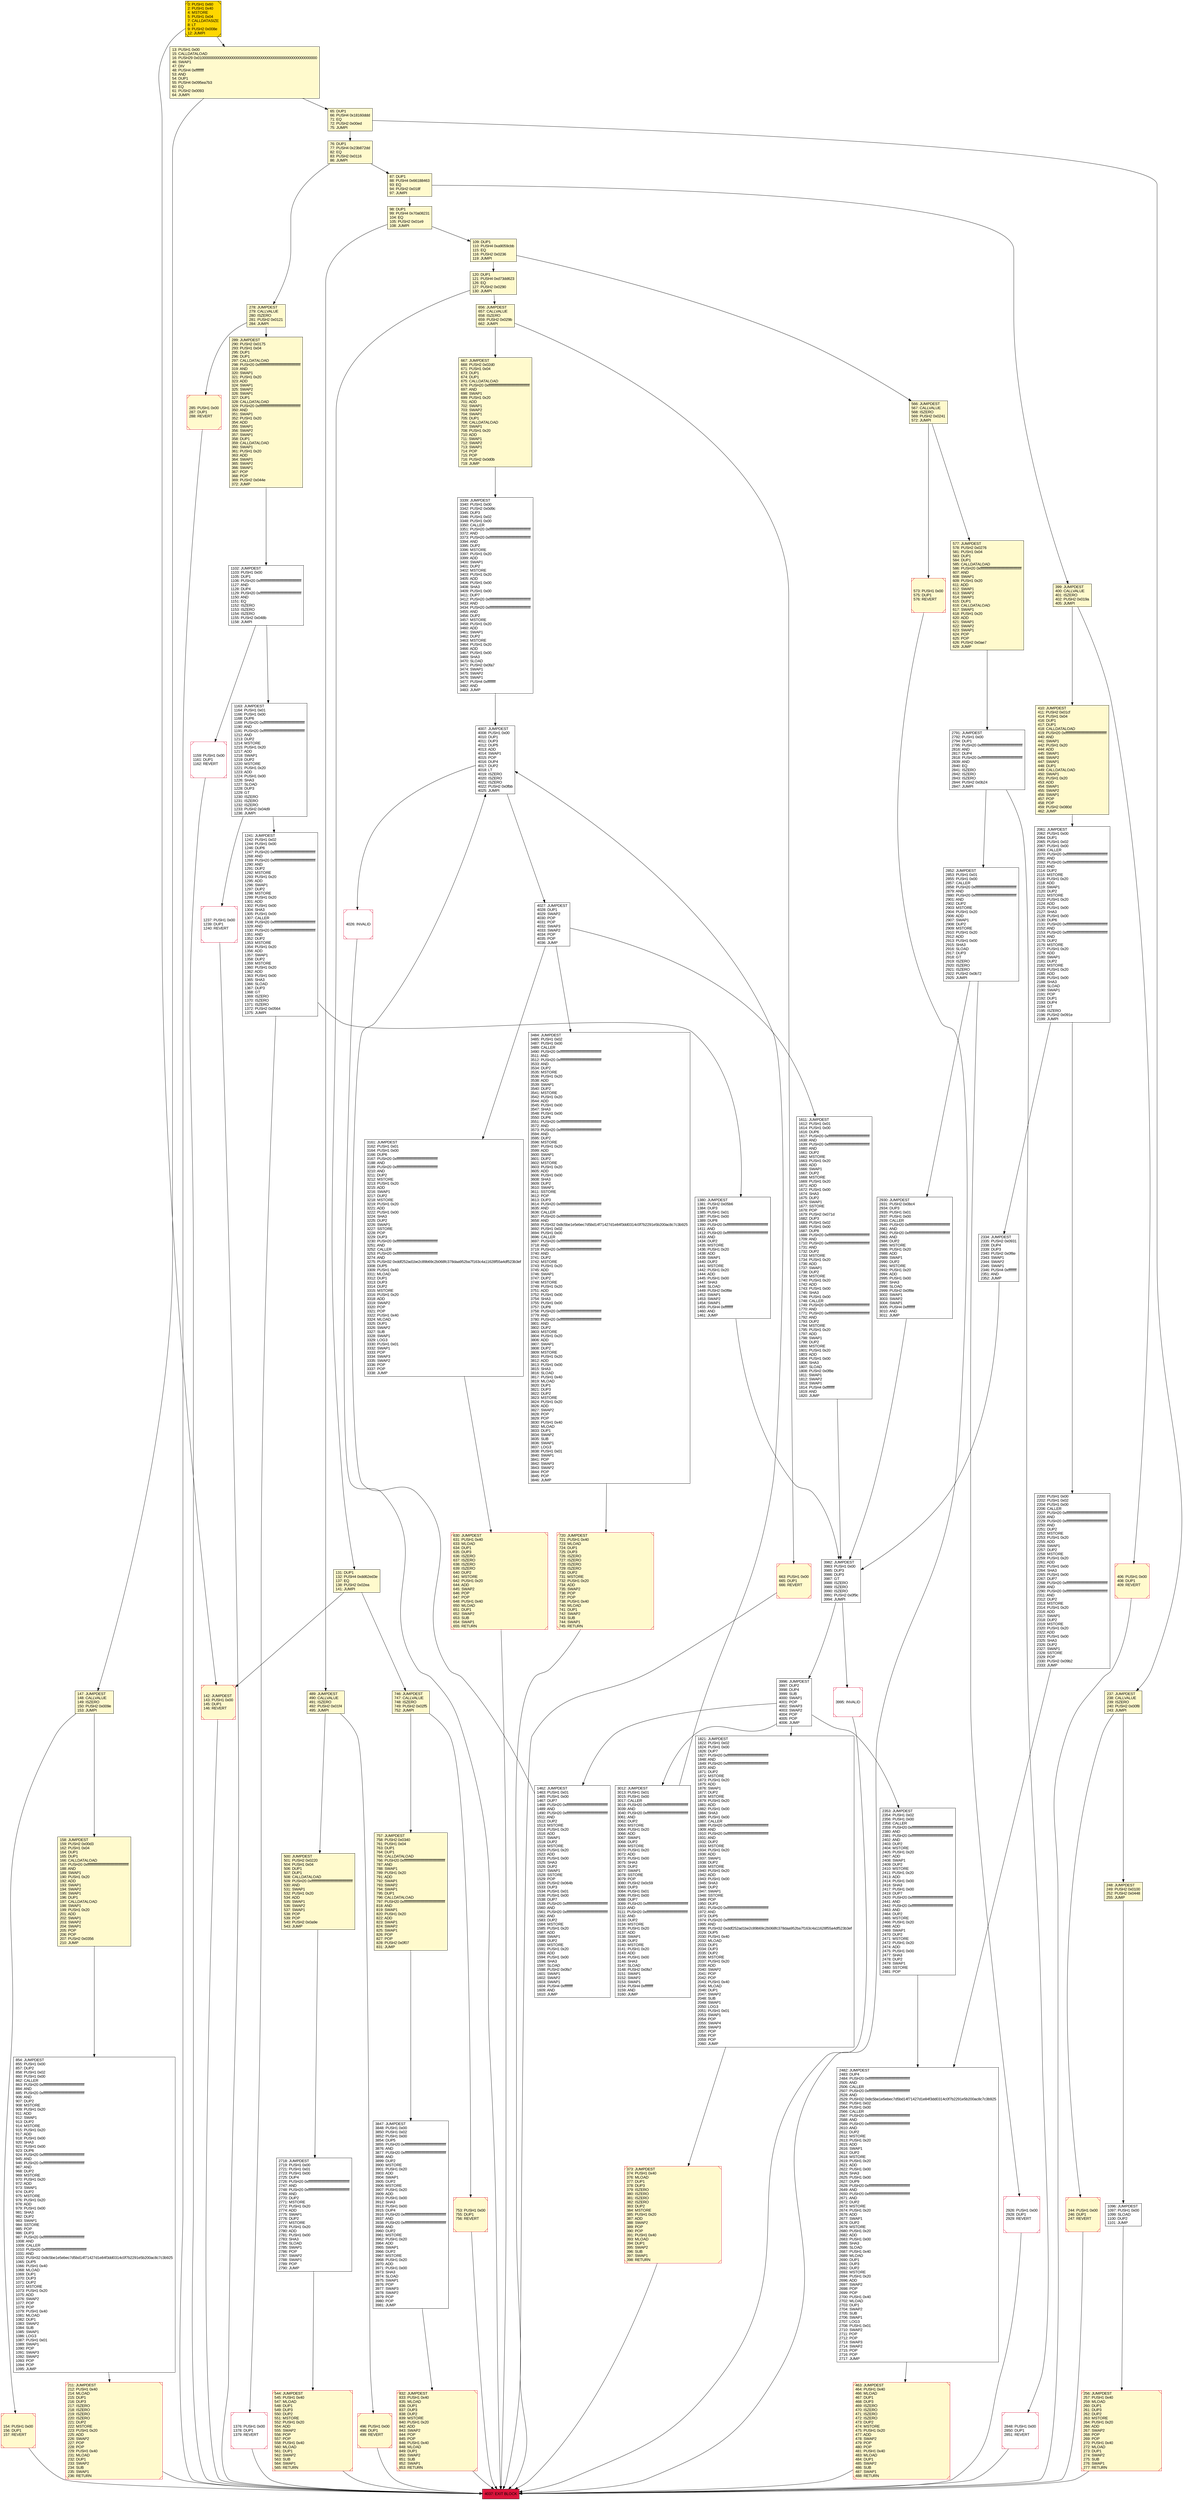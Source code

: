 digraph G {
bgcolor=transparent rankdir=UD;
node [shape=box style=filled color=black fillcolor=white fontname=arial fontcolor=black];
2848 [label="2848: PUSH1 0x00\l2850: DUP1\l2851: REVERT\l" shape=Msquare color=crimson ];
2852 [label="2852: JUMPDEST\l2853: PUSH1 0x01\l2855: PUSH1 0x00\l2857: CALLER\l2858: PUSH20 0xffffffffffffffffffffffffffffffffffffffff\l2879: AND\l2880: PUSH20 0xffffffffffffffffffffffffffffffffffffffff\l2901: AND\l2902: DUP2\l2903: MSTORE\l2904: PUSH1 0x20\l2906: ADD\l2907: SWAP1\l2908: DUP2\l2909: MSTORE\l2910: PUSH1 0x20\l2912: ADD\l2913: PUSH1 0x00\l2915: SHA3\l2916: SLOAD\l2917: DUP3\l2918: GT\l2919: ISZERO\l2920: ISZERO\l2921: ISZERO\l2922: PUSH2 0x0b72\l2925: JUMPI\l" ];
4026 [label="4026: INVALID\l" shape=Msquare color=crimson ];
109 [label="109: DUP1\l110: PUSH4 0xa9059cbb\l115: EQ\l116: PUSH2 0x0236\l119: JUMPI\l" fillcolor=lemonchiffon ];
142 [label="142: JUMPDEST\l143: PUSH1 0x00\l145: DUP1\l146: REVERT\l" fillcolor=lemonchiffon shape=Msquare color=crimson ];
1462 [label="1462: JUMPDEST\l1463: PUSH1 0x01\l1465: PUSH1 0x00\l1467: DUP7\l1468: PUSH20 0xffffffffffffffffffffffffffffffffffffffff\l1489: AND\l1490: PUSH20 0xffffffffffffffffffffffffffffffffffffffff\l1511: AND\l1512: DUP2\l1513: MSTORE\l1514: PUSH1 0x20\l1516: ADD\l1517: SWAP1\l1518: DUP2\l1519: MSTORE\l1520: PUSH1 0x20\l1522: ADD\l1523: PUSH1 0x00\l1525: SHA3\l1526: DUP2\l1527: SWAP1\l1528: SSTORE\l1529: POP\l1530: PUSH2 0x064b\l1533: DUP3\l1534: PUSH1 0x01\l1536: PUSH1 0x00\l1538: DUP7\l1539: PUSH20 0xffffffffffffffffffffffffffffffffffffffff\l1560: AND\l1561: PUSH20 0xffffffffffffffffffffffffffffffffffffffff\l1582: AND\l1583: DUP2\l1584: MSTORE\l1585: PUSH1 0x20\l1587: ADD\l1588: SWAP1\l1589: DUP2\l1590: MSTORE\l1591: PUSH1 0x20\l1593: ADD\l1594: PUSH1 0x00\l1596: SHA3\l1597: SLOAD\l1598: PUSH2 0x0fa7\l1601: SWAP1\l1602: SWAP2\l1603: SWAP1\l1604: PUSH4 0xffffffff\l1609: AND\l1610: JUMP\l" ];
500 [label="500: JUMPDEST\l501: PUSH2 0x0220\l504: PUSH1 0x04\l506: DUP1\l507: DUP1\l508: CALLDATALOAD\l509: PUSH20 0xffffffffffffffffffffffffffffffffffffffff\l530: AND\l531: SWAP1\l532: PUSH1 0x20\l534: ADD\l535: SWAP1\l536: SWAP2\l537: SWAP1\l538: POP\l539: POP\l540: PUSH2 0x0a9e\l543: JUMP\l" fillcolor=lemonchiffon ];
544 [label="544: JUMPDEST\l545: PUSH1 0x40\l547: MLOAD\l548: DUP1\l549: DUP3\l550: DUP2\l551: MSTORE\l552: PUSH1 0x20\l554: ADD\l555: SWAP2\l556: POP\l557: POP\l558: PUSH1 0x40\l560: MLOAD\l561: DUP1\l562: SWAP2\l563: SUB\l564: SWAP1\l565: RETURN\l" fillcolor=lemonchiffon shape=Msquare color=crimson ];
854 [label="854: JUMPDEST\l855: PUSH1 0x00\l857: DUP2\l858: PUSH1 0x02\l860: PUSH1 0x00\l862: CALLER\l863: PUSH20 0xffffffffffffffffffffffffffffffffffffffff\l884: AND\l885: PUSH20 0xffffffffffffffffffffffffffffffffffffffff\l906: AND\l907: DUP2\l908: MSTORE\l909: PUSH1 0x20\l911: ADD\l912: SWAP1\l913: DUP2\l914: MSTORE\l915: PUSH1 0x20\l917: ADD\l918: PUSH1 0x00\l920: SHA3\l921: PUSH1 0x00\l923: DUP6\l924: PUSH20 0xffffffffffffffffffffffffffffffffffffffff\l945: AND\l946: PUSH20 0xffffffffffffffffffffffffffffffffffffffff\l967: AND\l968: DUP2\l969: MSTORE\l970: PUSH1 0x20\l972: ADD\l973: SWAP1\l974: DUP2\l975: MSTORE\l976: PUSH1 0x20\l978: ADD\l979: PUSH1 0x00\l981: SHA3\l982: DUP2\l983: SWAP1\l984: SSTORE\l985: POP\l986: DUP3\l987: PUSH20 0xffffffffffffffffffffffffffffffffffffffff\l1008: AND\l1009: CALLER\l1010: PUSH20 0xffffffffffffffffffffffffffffffffffffffff\l1031: AND\l1032: PUSH32 0x8c5be1e5ebec7d5bd14f71427d1e84f3dd0314c0f7b2291e5b200ac8c7c3b925\l1065: DUP5\l1066: PUSH1 0x40\l1068: MLOAD\l1069: DUP1\l1070: DUP3\l1071: DUP2\l1072: MSTORE\l1073: PUSH1 0x20\l1075: ADD\l1076: SWAP2\l1077: POP\l1078: POP\l1079: PUSH1 0x40\l1081: MLOAD\l1082: DUP1\l1083: SWAP2\l1084: SUB\l1085: SWAP1\l1086: LOG3\l1087: PUSH1 0x01\l1089: SWAP1\l1090: POP\l1091: SWAP3\l1092: SWAP2\l1093: POP\l1094: POP\l1095: JUMP\l" ];
65 [label="65: DUP1\l66: PUSH4 0x18160ddd\l71: EQ\l72: PUSH2 0x00ed\l75: JUMPI\l" fillcolor=lemonchiffon ];
3012 [label="3012: JUMPDEST\l3013: PUSH1 0x01\l3015: PUSH1 0x00\l3017: CALLER\l3018: PUSH20 0xffffffffffffffffffffffffffffffffffffffff\l3039: AND\l3040: PUSH20 0xffffffffffffffffffffffffffffffffffffffff\l3061: AND\l3062: DUP2\l3063: MSTORE\l3064: PUSH1 0x20\l3066: ADD\l3067: SWAP1\l3068: DUP2\l3069: MSTORE\l3070: PUSH1 0x20\l3072: ADD\l3073: PUSH1 0x00\l3075: SHA3\l3076: DUP2\l3077: SWAP1\l3078: SSTORE\l3079: POP\l3080: PUSH2 0x0c59\l3083: DUP3\l3084: PUSH1 0x01\l3086: PUSH1 0x00\l3088: DUP7\l3089: PUSH20 0xffffffffffffffffffffffffffffffffffffffff\l3110: AND\l3111: PUSH20 0xffffffffffffffffffffffffffffffffffffffff\l3132: AND\l3133: DUP2\l3134: MSTORE\l3135: PUSH1 0x20\l3137: ADD\l3138: SWAP1\l3139: DUP2\l3140: MSTORE\l3141: PUSH1 0x20\l3143: ADD\l3144: PUSH1 0x00\l3146: SHA3\l3147: SLOAD\l3148: PUSH2 0x0fa7\l3151: SWAP1\l3152: SWAP2\l3153: SWAP1\l3154: PUSH4 0xffffffff\l3159: AND\l3160: JUMP\l" ];
13 [label="13: PUSH1 0x00\l15: CALLDATALOAD\l16: PUSH29 0x0100000000000000000000000000000000000000000000000000000000\l46: SWAP1\l47: DIV\l48: PUSH4 0xffffffff\l53: AND\l54: DUP1\l55: PUSH4 0x095ea7b3\l60: EQ\l61: PUSH2 0x0093\l64: JUMPI\l" fillcolor=lemonchiffon ];
399 [label="399: JUMPDEST\l400: CALLVALUE\l401: ISZERO\l402: PUSH2 0x019a\l405: JUMPI\l" fillcolor=lemonchiffon ];
573 [label="573: PUSH1 0x00\l575: DUP1\l576: REVERT\l" fillcolor=lemonchiffon shape=Msquare color=crimson ];
3847 [label="3847: JUMPDEST\l3848: PUSH1 0x00\l3850: PUSH1 0x02\l3852: PUSH1 0x00\l3854: DUP5\l3855: PUSH20 0xffffffffffffffffffffffffffffffffffffffff\l3876: AND\l3877: PUSH20 0xffffffffffffffffffffffffffffffffffffffff\l3898: AND\l3899: DUP2\l3900: MSTORE\l3901: PUSH1 0x20\l3903: ADD\l3904: SWAP1\l3905: DUP2\l3906: MSTORE\l3907: PUSH1 0x20\l3909: ADD\l3910: PUSH1 0x00\l3912: SHA3\l3913: PUSH1 0x00\l3915: DUP4\l3916: PUSH20 0xffffffffffffffffffffffffffffffffffffffff\l3937: AND\l3938: PUSH20 0xffffffffffffffffffffffffffffffffffffffff\l3959: AND\l3960: DUP2\l3961: MSTORE\l3962: PUSH1 0x20\l3964: ADD\l3965: SWAP1\l3966: DUP2\l3967: MSTORE\l3968: PUSH1 0x20\l3970: ADD\l3971: PUSH1 0x00\l3973: SHA3\l3974: SLOAD\l3975: SWAP1\l3976: POP\l3977: SWAP3\l3978: SWAP2\l3979: POP\l3980: POP\l3981: JUMP\l" ];
4007 [label="4007: JUMPDEST\l4008: PUSH1 0x00\l4010: DUP1\l4011: DUP3\l4012: DUP5\l4013: ADD\l4014: SWAP1\l4015: POP\l4016: DUP4\l4017: DUP2\l4018: LT\l4019: ISZERO\l4020: ISZERO\l4021: ISZERO\l4022: PUSH2 0x0fbb\l4025: JUMPI\l" ];
2334 [label="2334: JUMPDEST\l2335: PUSH2 0x0931\l2338: DUP4\l2339: DUP3\l2340: PUSH2 0x0f8e\l2343: SWAP1\l2344: SWAP2\l2345: SWAP1\l2346: PUSH4 0xffffffff\l2351: AND\l2352: JUMP\l" ];
3995 [label="3995: INVALID\l" shape=Msquare color=crimson ];
3996 [label="3996: JUMPDEST\l3997: DUP2\l3998: DUP4\l3999: SUB\l4000: SWAP1\l4001: POP\l4002: SWAP3\l4003: SWAP2\l4004: POP\l4005: POP\l4006: JUMP\l" ];
0 [label="0: PUSH1 0x60\l2: PUSH1 0x40\l4: MSTORE\l5: PUSH1 0x04\l7: CALLDATASIZE\l8: LT\l9: PUSH2 0x008e\l12: JUMPI\l" fillcolor=lemonchiffon shape=Msquare fillcolor=gold ];
1159 [label="1159: PUSH1 0x00\l1161: DUP1\l1162: REVERT\l" shape=Msquare color=crimson ];
2791 [label="2791: JUMPDEST\l2792: PUSH1 0x00\l2794: DUP1\l2795: PUSH20 0xffffffffffffffffffffffffffffffffffffffff\l2816: AND\l2817: DUP4\l2818: PUSH20 0xffffffffffffffffffffffffffffffffffffffff\l2839: AND\l2840: EQ\l2841: ISZERO\l2842: ISZERO\l2843: ISZERO\l2844: PUSH2 0x0b24\l2847: JUMPI\l" ];
577 [label="577: JUMPDEST\l578: PUSH2 0x0276\l581: PUSH1 0x04\l583: DUP1\l584: DUP1\l585: CALLDATALOAD\l586: PUSH20 0xffffffffffffffffffffffffffffffffffffffff\l607: AND\l608: SWAP1\l609: PUSH1 0x20\l611: ADD\l612: SWAP1\l613: SWAP2\l614: SWAP1\l615: DUP1\l616: CALLDATALOAD\l617: SWAP1\l618: PUSH1 0x20\l620: ADD\l621: SWAP1\l622: SWAP2\l623: SWAP1\l624: POP\l625: POP\l626: PUSH2 0x0ae7\l629: JUMP\l" fillcolor=lemonchiffon ];
566 [label="566: JUMPDEST\l567: CALLVALUE\l568: ISZERO\l569: PUSH2 0x0241\l572: JUMPI\l" fillcolor=lemonchiffon ];
256 [label="256: JUMPDEST\l257: PUSH1 0x40\l259: MLOAD\l260: DUP1\l261: DUP3\l262: DUP2\l263: MSTORE\l264: PUSH1 0x20\l266: ADD\l267: SWAP2\l268: POP\l269: POP\l270: PUSH1 0x40\l272: MLOAD\l273: DUP1\l274: SWAP2\l275: SUB\l276: SWAP1\l277: RETURN\l" fillcolor=lemonchiffon shape=Msquare color=crimson ];
147 [label="147: JUMPDEST\l148: CALLVALUE\l149: ISZERO\l150: PUSH2 0x009e\l153: JUMPI\l" fillcolor=lemonchiffon ];
663 [label="663: PUSH1 0x00\l665: DUP1\l666: REVERT\l" fillcolor=lemonchiffon shape=Msquare color=crimson ];
406 [label="406: PUSH1 0x00\l408: DUP1\l409: REVERT\l" fillcolor=lemonchiffon shape=Msquare color=crimson ];
1611 [label="1611: JUMPDEST\l1612: PUSH1 0x01\l1614: PUSH1 0x00\l1616: DUP6\l1617: PUSH20 0xffffffffffffffffffffffffffffffffffffffff\l1638: AND\l1639: PUSH20 0xffffffffffffffffffffffffffffffffffffffff\l1660: AND\l1661: DUP2\l1662: MSTORE\l1663: PUSH1 0x20\l1665: ADD\l1666: SWAP1\l1667: DUP2\l1668: MSTORE\l1669: PUSH1 0x20\l1671: ADD\l1672: PUSH1 0x00\l1674: SHA3\l1675: DUP2\l1676: SWAP1\l1677: SSTORE\l1678: POP\l1679: PUSH2 0x071d\l1682: DUP3\l1683: PUSH1 0x02\l1685: PUSH1 0x00\l1687: DUP8\l1688: PUSH20 0xffffffffffffffffffffffffffffffffffffffff\l1709: AND\l1710: PUSH20 0xffffffffffffffffffffffffffffffffffffffff\l1731: AND\l1732: DUP2\l1733: MSTORE\l1734: PUSH1 0x20\l1736: ADD\l1737: SWAP1\l1738: DUP2\l1739: MSTORE\l1740: PUSH1 0x20\l1742: ADD\l1743: PUSH1 0x00\l1745: SHA3\l1746: PUSH1 0x00\l1748: CALLER\l1749: PUSH20 0xffffffffffffffffffffffffffffffffffffffff\l1770: AND\l1771: PUSH20 0xffffffffffffffffffffffffffffffffffffffff\l1792: AND\l1793: DUP2\l1794: MSTORE\l1795: PUSH1 0x20\l1797: ADD\l1798: SWAP1\l1799: DUP2\l1800: MSTORE\l1801: PUSH1 0x20\l1803: ADD\l1804: PUSH1 0x00\l1806: SHA3\l1807: SLOAD\l1808: PUSH2 0x0f8e\l1811: SWAP1\l1812: SWAP2\l1813: SWAP1\l1814: PUSH4 0xffffffff\l1819: AND\l1820: JUMP\l" ];
154 [label="154: PUSH1 0x00\l156: DUP1\l157: REVERT\l" fillcolor=lemonchiffon shape=Msquare color=crimson ];
3339 [label="3339: JUMPDEST\l3340: PUSH1 0x00\l3342: PUSH2 0x0d9c\l3345: DUP3\l3346: PUSH1 0x02\l3348: PUSH1 0x00\l3350: CALLER\l3351: PUSH20 0xffffffffffffffffffffffffffffffffffffffff\l3372: AND\l3373: PUSH20 0xffffffffffffffffffffffffffffffffffffffff\l3394: AND\l3395: DUP2\l3396: MSTORE\l3397: PUSH1 0x20\l3399: ADD\l3400: SWAP1\l3401: DUP2\l3402: MSTORE\l3403: PUSH1 0x20\l3405: ADD\l3406: PUSH1 0x00\l3408: SHA3\l3409: PUSH1 0x00\l3411: DUP7\l3412: PUSH20 0xffffffffffffffffffffffffffffffffffffffff\l3433: AND\l3434: PUSH20 0xffffffffffffffffffffffffffffffffffffffff\l3455: AND\l3456: DUP2\l3457: MSTORE\l3458: PUSH1 0x20\l3460: ADD\l3461: SWAP1\l3462: DUP2\l3463: MSTORE\l3464: PUSH1 0x20\l3466: ADD\l3467: PUSH1 0x00\l3469: SHA3\l3470: SLOAD\l3471: PUSH2 0x0fa7\l3474: SWAP1\l3475: SWAP2\l3476: SWAP1\l3477: PUSH4 0xffffffff\l3482: AND\l3483: JUMP\l" ];
285 [label="285: PUSH1 0x00\l287: DUP1\l288: REVERT\l" fillcolor=lemonchiffon shape=Msquare color=crimson ];
87 [label="87: DUP1\l88: PUSH4 0x66188463\l93: EQ\l94: PUSH2 0x018f\l97: JUMPI\l" fillcolor=lemonchiffon ];
1376 [label="1376: PUSH1 0x00\l1378: DUP1\l1379: REVERT\l" shape=Msquare color=crimson ];
4037 [label="4037: EXIT BLOCK\l" fillcolor=crimson ];
757 [label="757: JUMPDEST\l758: PUSH2 0x0340\l761: PUSH1 0x04\l763: DUP1\l764: DUP1\l765: CALLDATALOAD\l766: PUSH20 0xffffffffffffffffffffffffffffffffffffffff\l787: AND\l788: SWAP1\l789: PUSH1 0x20\l791: ADD\l792: SWAP1\l793: SWAP2\l794: SWAP1\l795: DUP1\l796: CALLDATALOAD\l797: PUSH20 0xffffffffffffffffffffffffffffffffffffffff\l818: AND\l819: SWAP1\l820: PUSH1 0x20\l822: ADD\l823: SWAP1\l824: SWAP2\l825: SWAP1\l826: POP\l827: POP\l828: PUSH2 0x0f07\l831: JUMP\l" fillcolor=lemonchiffon ];
373 [label="373: JUMPDEST\l374: PUSH1 0x40\l376: MLOAD\l377: DUP1\l378: DUP3\l379: ISZERO\l380: ISZERO\l381: ISZERO\l382: ISZERO\l383: DUP2\l384: MSTORE\l385: PUSH1 0x20\l387: ADD\l388: SWAP2\l389: POP\l390: POP\l391: PUSH1 0x40\l393: MLOAD\l394: DUP1\l395: SWAP2\l396: SUB\l397: SWAP1\l398: RETURN\l" fillcolor=lemonchiffon shape=Msquare color=crimson ];
630 [label="630: JUMPDEST\l631: PUSH1 0x40\l633: MLOAD\l634: DUP1\l635: DUP3\l636: ISZERO\l637: ISZERO\l638: ISZERO\l639: ISZERO\l640: DUP2\l641: MSTORE\l642: PUSH1 0x20\l644: ADD\l645: SWAP2\l646: POP\l647: POP\l648: PUSH1 0x40\l650: MLOAD\l651: DUP1\l652: SWAP2\l653: SUB\l654: SWAP1\l655: RETURN\l" fillcolor=lemonchiffon shape=Msquare color=crimson ];
3982 [label="3982: JUMPDEST\l3983: PUSH1 0x00\l3985: DUP3\l3986: DUP3\l3987: GT\l3988: ISZERO\l3989: ISZERO\l3990: ISZERO\l3991: PUSH2 0x0f9c\l3994: JUMPI\l" ];
2930 [label="2930: JUMPDEST\l2931: PUSH2 0x0bc4\l2934: DUP3\l2935: PUSH1 0x01\l2937: PUSH1 0x00\l2939: CALLER\l2940: PUSH20 0xffffffffffffffffffffffffffffffffffffffff\l2961: AND\l2962: PUSH20 0xffffffffffffffffffffffffffffffffffffffff\l2983: AND\l2984: DUP2\l2985: MSTORE\l2986: PUSH1 0x20\l2988: ADD\l2989: SWAP1\l2990: DUP2\l2991: MSTORE\l2992: PUSH1 0x20\l2994: ADD\l2995: PUSH1 0x00\l2997: SHA3\l2998: SLOAD\l2999: PUSH2 0x0f8e\l3002: SWAP1\l3003: SWAP2\l3004: SWAP1\l3005: PUSH4 0xffffffff\l3010: AND\l3011: JUMP\l" ];
158 [label="158: JUMPDEST\l159: PUSH2 0x00d3\l162: PUSH1 0x04\l164: DUP1\l165: DUP1\l166: CALLDATALOAD\l167: PUSH20 0xffffffffffffffffffffffffffffffffffffffff\l188: AND\l189: SWAP1\l190: PUSH1 0x20\l192: ADD\l193: SWAP1\l194: SWAP2\l195: SWAP1\l196: DUP1\l197: CALLDATALOAD\l198: SWAP1\l199: PUSH1 0x20\l201: ADD\l202: SWAP1\l203: SWAP2\l204: SWAP1\l205: POP\l206: POP\l207: PUSH2 0x0356\l210: JUMP\l" fillcolor=lemonchiffon ];
2926 [label="2926: PUSH1 0x00\l2928: DUP1\l2929: REVERT\l" shape=Msquare color=crimson ];
656 [label="656: JUMPDEST\l657: CALLVALUE\l658: ISZERO\l659: PUSH2 0x029b\l662: JUMPI\l" fillcolor=lemonchiffon ];
753 [label="753: PUSH1 0x00\l755: DUP1\l756: REVERT\l" fillcolor=lemonchiffon shape=Msquare color=crimson ];
2200 [label="2200: PUSH1 0x00\l2202: PUSH1 0x02\l2204: PUSH1 0x00\l2206: CALLER\l2207: PUSH20 0xffffffffffffffffffffffffffffffffffffffff\l2228: AND\l2229: PUSH20 0xffffffffffffffffffffffffffffffffffffffff\l2250: AND\l2251: DUP2\l2252: MSTORE\l2253: PUSH1 0x20\l2255: ADD\l2256: SWAP1\l2257: DUP2\l2258: MSTORE\l2259: PUSH1 0x20\l2261: ADD\l2262: PUSH1 0x00\l2264: SHA3\l2265: PUSH1 0x00\l2267: DUP7\l2268: PUSH20 0xffffffffffffffffffffffffffffffffffffffff\l2289: AND\l2290: PUSH20 0xffffffffffffffffffffffffffffffffffffffff\l2311: AND\l2312: DUP2\l2313: MSTORE\l2314: PUSH1 0x20\l2316: ADD\l2317: SWAP1\l2318: DUP2\l2319: MSTORE\l2320: PUSH1 0x20\l2322: ADD\l2323: PUSH1 0x00\l2325: SHA3\l2326: DUP2\l2327: SWAP1\l2328: SSTORE\l2329: POP\l2330: PUSH2 0x09b2\l2333: JUMP\l" ];
278 [label="278: JUMPDEST\l279: CALLVALUE\l280: ISZERO\l281: PUSH2 0x0121\l284: JUMPI\l" fillcolor=lemonchiffon ];
496 [label="496: PUSH1 0x00\l498: DUP1\l499: REVERT\l" fillcolor=lemonchiffon shape=Msquare color=crimson ];
244 [label="244: PUSH1 0x00\l246: DUP1\l247: REVERT\l" fillcolor=lemonchiffon shape=Msquare color=crimson ];
1102 [label="1102: JUMPDEST\l1103: PUSH1 0x00\l1105: DUP1\l1106: PUSH20 0xffffffffffffffffffffffffffffffffffffffff\l1127: AND\l1128: DUP4\l1129: PUSH20 0xffffffffffffffffffffffffffffffffffffffff\l1150: AND\l1151: EQ\l1152: ISZERO\l1153: ISZERO\l1154: ISZERO\l1155: PUSH2 0x048b\l1158: JUMPI\l" ];
4027 [label="4027: JUMPDEST\l4028: DUP1\l4029: SWAP2\l4030: POP\l4031: POP\l4032: SWAP3\l4033: SWAP2\l4034: POP\l4035: POP\l4036: JUMP\l" ];
489 [label="489: JUMPDEST\l490: CALLVALUE\l491: ISZERO\l492: PUSH2 0x01f4\l495: JUMPI\l" fillcolor=lemonchiffon ];
410 [label="410: JUMPDEST\l411: PUSH2 0x01cf\l414: PUSH1 0x04\l416: DUP1\l417: DUP1\l418: CALLDATALOAD\l419: PUSH20 0xffffffffffffffffffffffffffffffffffffffff\l440: AND\l441: SWAP1\l442: PUSH1 0x20\l444: ADD\l445: SWAP1\l446: SWAP2\l447: SWAP1\l448: DUP1\l449: CALLDATALOAD\l450: SWAP1\l451: PUSH1 0x20\l453: ADD\l454: SWAP1\l455: SWAP2\l456: SWAP1\l457: POP\l458: POP\l459: PUSH2 0x080d\l462: JUMP\l" fillcolor=lemonchiffon ];
98 [label="98: DUP1\l99: PUSH4 0x70a08231\l104: EQ\l105: PUSH2 0x01e9\l108: JUMPI\l" fillcolor=lemonchiffon ];
1380 [label="1380: JUMPDEST\l1381: PUSH2 0x05b6\l1384: DUP3\l1385: PUSH1 0x01\l1387: PUSH1 0x00\l1389: DUP8\l1390: PUSH20 0xffffffffffffffffffffffffffffffffffffffff\l1411: AND\l1412: PUSH20 0xffffffffffffffffffffffffffffffffffffffff\l1433: AND\l1434: DUP2\l1435: MSTORE\l1436: PUSH1 0x20\l1438: ADD\l1439: SWAP1\l1440: DUP2\l1441: MSTORE\l1442: PUSH1 0x20\l1444: ADD\l1445: PUSH1 0x00\l1447: SHA3\l1448: SLOAD\l1449: PUSH2 0x0f8e\l1452: SWAP1\l1453: SWAP2\l1454: SWAP1\l1455: PUSH4 0xffffffff\l1460: AND\l1461: JUMP\l" ];
2482 [label="2482: JUMPDEST\l2483: DUP4\l2484: PUSH20 0xffffffffffffffffffffffffffffffffffffffff\l2505: AND\l2506: CALLER\l2507: PUSH20 0xffffffffffffffffffffffffffffffffffffffff\l2528: AND\l2529: PUSH32 0x8c5be1e5ebec7d5bd14f71427d1e84f3dd0314c0f7b2291e5b200ac8c7c3b925\l2562: PUSH1 0x02\l2564: PUSH1 0x00\l2566: CALLER\l2567: PUSH20 0xffffffffffffffffffffffffffffffffffffffff\l2588: AND\l2589: PUSH20 0xffffffffffffffffffffffffffffffffffffffff\l2610: AND\l2611: DUP2\l2612: MSTORE\l2613: PUSH1 0x20\l2615: ADD\l2616: SWAP1\l2617: DUP2\l2618: MSTORE\l2619: PUSH1 0x20\l2621: ADD\l2622: PUSH1 0x00\l2624: SHA3\l2625: PUSH1 0x00\l2627: DUP9\l2628: PUSH20 0xffffffffffffffffffffffffffffffffffffffff\l2649: AND\l2650: PUSH20 0xffffffffffffffffffffffffffffffffffffffff\l2671: AND\l2672: DUP2\l2673: MSTORE\l2674: PUSH1 0x20\l2676: ADD\l2677: SWAP1\l2678: DUP2\l2679: MSTORE\l2680: PUSH1 0x20\l2682: ADD\l2683: PUSH1 0x00\l2685: SHA3\l2686: SLOAD\l2687: PUSH1 0x40\l2689: MLOAD\l2690: DUP1\l2691: DUP3\l2692: DUP2\l2693: MSTORE\l2694: PUSH1 0x20\l2696: ADD\l2697: SWAP2\l2698: POP\l2699: POP\l2700: PUSH1 0x40\l2702: MLOAD\l2703: DUP1\l2704: SWAP2\l2705: SUB\l2706: SWAP1\l2707: LOG3\l2708: PUSH1 0x01\l2710: SWAP2\l2711: POP\l2712: POP\l2713: SWAP3\l2714: SWAP2\l2715: POP\l2716: POP\l2717: JUMP\l" ];
76 [label="76: DUP1\l77: PUSH4 0x23b872dd\l82: EQ\l83: PUSH2 0x0116\l86: JUMPI\l" fillcolor=lemonchiffon ];
237 [label="237: JUMPDEST\l238: CALLVALUE\l239: ISZERO\l240: PUSH2 0x00f8\l243: JUMPI\l" fillcolor=lemonchiffon ];
289 [label="289: JUMPDEST\l290: PUSH2 0x0175\l293: PUSH1 0x04\l295: DUP1\l296: DUP1\l297: CALLDATALOAD\l298: PUSH20 0xffffffffffffffffffffffffffffffffffffffff\l319: AND\l320: SWAP1\l321: PUSH1 0x20\l323: ADD\l324: SWAP1\l325: SWAP2\l326: SWAP1\l327: DUP1\l328: CALLDATALOAD\l329: PUSH20 0xffffffffffffffffffffffffffffffffffffffff\l350: AND\l351: SWAP1\l352: PUSH1 0x20\l354: ADD\l355: SWAP1\l356: SWAP2\l357: SWAP1\l358: DUP1\l359: CALLDATALOAD\l360: SWAP1\l361: PUSH1 0x20\l363: ADD\l364: SWAP1\l365: SWAP2\l366: SWAP1\l367: POP\l368: POP\l369: PUSH2 0x044e\l372: JUMP\l" fillcolor=lemonchiffon ];
1241 [label="1241: JUMPDEST\l1242: PUSH1 0x02\l1244: PUSH1 0x00\l1246: DUP6\l1247: PUSH20 0xffffffffffffffffffffffffffffffffffffffff\l1268: AND\l1269: PUSH20 0xffffffffffffffffffffffffffffffffffffffff\l1290: AND\l1291: DUP2\l1292: MSTORE\l1293: PUSH1 0x20\l1295: ADD\l1296: SWAP1\l1297: DUP2\l1298: MSTORE\l1299: PUSH1 0x20\l1301: ADD\l1302: PUSH1 0x00\l1304: SHA3\l1305: PUSH1 0x00\l1307: CALLER\l1308: PUSH20 0xffffffffffffffffffffffffffffffffffffffff\l1329: AND\l1330: PUSH20 0xffffffffffffffffffffffffffffffffffffffff\l1351: AND\l1352: DUP2\l1353: MSTORE\l1354: PUSH1 0x20\l1356: ADD\l1357: SWAP1\l1358: DUP2\l1359: MSTORE\l1360: PUSH1 0x20\l1362: ADD\l1363: PUSH1 0x00\l1365: SHA3\l1366: SLOAD\l1367: DUP3\l1368: GT\l1369: ISZERO\l1370: ISZERO\l1371: ISZERO\l1372: PUSH2 0x0564\l1375: JUMPI\l" ];
746 [label="746: JUMPDEST\l747: CALLVALUE\l748: ISZERO\l749: PUSH2 0x02f5\l752: JUMPI\l" fillcolor=lemonchiffon ];
131 [label="131: DUP1\l132: PUSH4 0xdd62ed3e\l137: EQ\l138: PUSH2 0x02ea\l141: JUMPI\l" fillcolor=lemonchiffon ];
120 [label="120: DUP1\l121: PUSH4 0xd73dd623\l126: EQ\l127: PUSH2 0x0290\l130: JUMPI\l" fillcolor=lemonchiffon ];
720 [label="720: JUMPDEST\l721: PUSH1 0x40\l723: MLOAD\l724: DUP1\l725: DUP3\l726: ISZERO\l727: ISZERO\l728: ISZERO\l729: ISZERO\l730: DUP2\l731: MSTORE\l732: PUSH1 0x20\l734: ADD\l735: SWAP2\l736: POP\l737: POP\l738: PUSH1 0x40\l740: MLOAD\l741: DUP1\l742: SWAP2\l743: SUB\l744: SWAP1\l745: RETURN\l" fillcolor=lemonchiffon shape=Msquare color=crimson ];
1821 [label="1821: JUMPDEST\l1822: PUSH1 0x02\l1824: PUSH1 0x00\l1826: DUP7\l1827: PUSH20 0xffffffffffffffffffffffffffffffffffffffff\l1848: AND\l1849: PUSH20 0xffffffffffffffffffffffffffffffffffffffff\l1870: AND\l1871: DUP2\l1872: MSTORE\l1873: PUSH1 0x20\l1875: ADD\l1876: SWAP1\l1877: DUP2\l1878: MSTORE\l1879: PUSH1 0x20\l1881: ADD\l1882: PUSH1 0x00\l1884: SHA3\l1885: PUSH1 0x00\l1887: CALLER\l1888: PUSH20 0xffffffffffffffffffffffffffffffffffffffff\l1909: AND\l1910: PUSH20 0xffffffffffffffffffffffffffffffffffffffff\l1931: AND\l1932: DUP2\l1933: MSTORE\l1934: PUSH1 0x20\l1936: ADD\l1937: SWAP1\l1938: DUP2\l1939: MSTORE\l1940: PUSH1 0x20\l1942: ADD\l1943: PUSH1 0x00\l1945: SHA3\l1946: DUP2\l1947: SWAP1\l1948: SSTORE\l1949: POP\l1950: DUP3\l1951: PUSH20 0xffffffffffffffffffffffffffffffffffffffff\l1972: AND\l1973: DUP5\l1974: PUSH20 0xffffffffffffffffffffffffffffffffffffffff\l1995: AND\l1996: PUSH32 0xddf252ad1be2c89b69c2b068fc378daa952ba7f163c4a11628f55a4df523b3ef\l2029: DUP5\l2030: PUSH1 0x40\l2032: MLOAD\l2033: DUP1\l2034: DUP3\l2035: DUP2\l2036: MSTORE\l2037: PUSH1 0x20\l2039: ADD\l2040: SWAP2\l2041: POP\l2042: POP\l2043: PUSH1 0x40\l2045: MLOAD\l2046: DUP1\l2047: SWAP2\l2048: SUB\l2049: SWAP1\l2050: LOG3\l2051: PUSH1 0x01\l2053: SWAP1\l2054: POP\l2055: SWAP4\l2056: SWAP3\l2057: POP\l2058: POP\l2059: POP\l2060: JUMP\l" ];
211 [label="211: JUMPDEST\l212: PUSH1 0x40\l214: MLOAD\l215: DUP1\l216: DUP3\l217: ISZERO\l218: ISZERO\l219: ISZERO\l220: ISZERO\l221: DUP2\l222: MSTORE\l223: PUSH1 0x20\l225: ADD\l226: SWAP2\l227: POP\l228: POP\l229: PUSH1 0x40\l231: MLOAD\l232: DUP1\l233: SWAP2\l234: SUB\l235: SWAP1\l236: RETURN\l" fillcolor=lemonchiffon shape=Msquare color=crimson ];
2061 [label="2061: JUMPDEST\l2062: PUSH1 0x00\l2064: DUP1\l2065: PUSH1 0x02\l2067: PUSH1 0x00\l2069: CALLER\l2070: PUSH20 0xffffffffffffffffffffffffffffffffffffffff\l2091: AND\l2092: PUSH20 0xffffffffffffffffffffffffffffffffffffffff\l2113: AND\l2114: DUP2\l2115: MSTORE\l2116: PUSH1 0x20\l2118: ADD\l2119: SWAP1\l2120: DUP2\l2121: MSTORE\l2122: PUSH1 0x20\l2124: ADD\l2125: PUSH1 0x00\l2127: SHA3\l2128: PUSH1 0x00\l2130: DUP6\l2131: PUSH20 0xffffffffffffffffffffffffffffffffffffffff\l2152: AND\l2153: PUSH20 0xffffffffffffffffffffffffffffffffffffffff\l2174: AND\l2175: DUP2\l2176: MSTORE\l2177: PUSH1 0x20\l2179: ADD\l2180: SWAP1\l2181: DUP2\l2182: MSTORE\l2183: PUSH1 0x20\l2185: ADD\l2186: PUSH1 0x00\l2188: SHA3\l2189: SLOAD\l2190: SWAP1\l2191: POP\l2192: DUP1\l2193: DUP4\l2194: GT\l2195: ISZERO\l2196: PUSH2 0x091e\l2199: JUMPI\l" ];
3484 [label="3484: JUMPDEST\l3485: PUSH1 0x02\l3487: PUSH1 0x00\l3489: CALLER\l3490: PUSH20 0xffffffffffffffffffffffffffffffffffffffff\l3511: AND\l3512: PUSH20 0xffffffffffffffffffffffffffffffffffffffff\l3533: AND\l3534: DUP2\l3535: MSTORE\l3536: PUSH1 0x20\l3538: ADD\l3539: SWAP1\l3540: DUP2\l3541: MSTORE\l3542: PUSH1 0x20\l3544: ADD\l3545: PUSH1 0x00\l3547: SHA3\l3548: PUSH1 0x00\l3550: DUP6\l3551: PUSH20 0xffffffffffffffffffffffffffffffffffffffff\l3572: AND\l3573: PUSH20 0xffffffffffffffffffffffffffffffffffffffff\l3594: AND\l3595: DUP2\l3596: MSTORE\l3597: PUSH1 0x20\l3599: ADD\l3600: SWAP1\l3601: DUP2\l3602: MSTORE\l3603: PUSH1 0x20\l3605: ADD\l3606: PUSH1 0x00\l3608: SHA3\l3609: DUP2\l3610: SWAP1\l3611: SSTORE\l3612: POP\l3613: DUP3\l3614: PUSH20 0xffffffffffffffffffffffffffffffffffffffff\l3635: AND\l3636: CALLER\l3637: PUSH20 0xffffffffffffffffffffffffffffffffffffffff\l3658: AND\l3659: PUSH32 0x8c5be1e5ebec7d5bd14f71427d1e84f3dd0314c0f7b2291e5b200ac8c7c3b925\l3692: PUSH1 0x02\l3694: PUSH1 0x00\l3696: CALLER\l3697: PUSH20 0xffffffffffffffffffffffffffffffffffffffff\l3718: AND\l3719: PUSH20 0xffffffffffffffffffffffffffffffffffffffff\l3740: AND\l3741: DUP2\l3742: MSTORE\l3743: PUSH1 0x20\l3745: ADD\l3746: SWAP1\l3747: DUP2\l3748: MSTORE\l3749: PUSH1 0x20\l3751: ADD\l3752: PUSH1 0x00\l3754: SHA3\l3755: PUSH1 0x00\l3757: DUP8\l3758: PUSH20 0xffffffffffffffffffffffffffffffffffffffff\l3779: AND\l3780: PUSH20 0xffffffffffffffffffffffffffffffffffffffff\l3801: AND\l3802: DUP2\l3803: MSTORE\l3804: PUSH1 0x20\l3806: ADD\l3807: SWAP1\l3808: DUP2\l3809: MSTORE\l3810: PUSH1 0x20\l3812: ADD\l3813: PUSH1 0x00\l3815: SHA3\l3816: SLOAD\l3817: PUSH1 0x40\l3819: MLOAD\l3820: DUP1\l3821: DUP3\l3822: DUP2\l3823: MSTORE\l3824: PUSH1 0x20\l3826: ADD\l3827: SWAP2\l3828: POP\l3829: POP\l3830: PUSH1 0x40\l3832: MLOAD\l3833: DUP1\l3834: SWAP2\l3835: SUB\l3836: SWAP1\l3837: LOG3\l3838: PUSH1 0x01\l3840: SWAP1\l3841: POP\l3842: SWAP3\l3843: SWAP2\l3844: POP\l3845: POP\l3846: JUMP\l" ];
463 [label="463: JUMPDEST\l464: PUSH1 0x40\l466: MLOAD\l467: DUP1\l468: DUP3\l469: ISZERO\l470: ISZERO\l471: ISZERO\l472: ISZERO\l473: DUP2\l474: MSTORE\l475: PUSH1 0x20\l477: ADD\l478: SWAP2\l479: POP\l480: POP\l481: PUSH1 0x40\l483: MLOAD\l484: DUP1\l485: SWAP2\l486: SUB\l487: SWAP1\l488: RETURN\l" fillcolor=lemonchiffon shape=Msquare color=crimson ];
667 [label="667: JUMPDEST\l668: PUSH2 0x02d0\l671: PUSH1 0x04\l673: DUP1\l674: DUP1\l675: CALLDATALOAD\l676: PUSH20 0xffffffffffffffffffffffffffffffffffffffff\l697: AND\l698: SWAP1\l699: PUSH1 0x20\l701: ADD\l702: SWAP1\l703: SWAP2\l704: SWAP1\l705: DUP1\l706: CALLDATALOAD\l707: SWAP1\l708: PUSH1 0x20\l710: ADD\l711: SWAP1\l712: SWAP2\l713: SWAP1\l714: POP\l715: POP\l716: PUSH2 0x0d0b\l719: JUMP\l" fillcolor=lemonchiffon ];
832 [label="832: JUMPDEST\l833: PUSH1 0x40\l835: MLOAD\l836: DUP1\l837: DUP3\l838: DUP2\l839: MSTORE\l840: PUSH1 0x20\l842: ADD\l843: SWAP2\l844: POP\l845: POP\l846: PUSH1 0x40\l848: MLOAD\l849: DUP1\l850: SWAP2\l851: SUB\l852: SWAP1\l853: RETURN\l" fillcolor=lemonchiffon shape=Msquare color=crimson ];
1237 [label="1237: PUSH1 0x00\l1239: DUP1\l1240: REVERT\l" shape=Msquare color=crimson ];
3161 [label="3161: JUMPDEST\l3162: PUSH1 0x01\l3164: PUSH1 0x00\l3166: DUP6\l3167: PUSH20 0xffffffffffffffffffffffffffffffffffffffff\l3188: AND\l3189: PUSH20 0xffffffffffffffffffffffffffffffffffffffff\l3210: AND\l3211: DUP2\l3212: MSTORE\l3213: PUSH1 0x20\l3215: ADD\l3216: SWAP1\l3217: DUP2\l3218: MSTORE\l3219: PUSH1 0x20\l3221: ADD\l3222: PUSH1 0x00\l3224: SHA3\l3225: DUP2\l3226: SWAP1\l3227: SSTORE\l3228: POP\l3229: DUP3\l3230: PUSH20 0xffffffffffffffffffffffffffffffffffffffff\l3251: AND\l3252: CALLER\l3253: PUSH20 0xffffffffffffffffffffffffffffffffffffffff\l3274: AND\l3275: PUSH32 0xddf252ad1be2c89b69c2b068fc378daa952ba7f163c4a11628f55a4df523b3ef\l3308: DUP5\l3309: PUSH1 0x40\l3311: MLOAD\l3312: DUP1\l3313: DUP3\l3314: DUP2\l3315: MSTORE\l3316: PUSH1 0x20\l3318: ADD\l3319: SWAP2\l3320: POP\l3321: POP\l3322: PUSH1 0x40\l3324: MLOAD\l3325: DUP1\l3326: SWAP2\l3327: SUB\l3328: SWAP1\l3329: LOG3\l3330: PUSH1 0x01\l3332: SWAP1\l3333: POP\l3334: SWAP3\l3335: SWAP2\l3336: POP\l3337: POP\l3338: JUMP\l" ];
2353 [label="2353: JUMPDEST\l2354: PUSH1 0x02\l2356: PUSH1 0x00\l2358: CALLER\l2359: PUSH20 0xffffffffffffffffffffffffffffffffffffffff\l2380: AND\l2381: PUSH20 0xffffffffffffffffffffffffffffffffffffffff\l2402: AND\l2403: DUP2\l2404: MSTORE\l2405: PUSH1 0x20\l2407: ADD\l2408: SWAP1\l2409: DUP2\l2410: MSTORE\l2411: PUSH1 0x20\l2413: ADD\l2414: PUSH1 0x00\l2416: SHA3\l2417: PUSH1 0x00\l2419: DUP7\l2420: PUSH20 0xffffffffffffffffffffffffffffffffffffffff\l2441: AND\l2442: PUSH20 0xffffffffffffffffffffffffffffffffffffffff\l2463: AND\l2464: DUP2\l2465: MSTORE\l2466: PUSH1 0x20\l2468: ADD\l2469: SWAP1\l2470: DUP2\l2471: MSTORE\l2472: PUSH1 0x20\l2474: ADD\l2475: PUSH1 0x00\l2477: SHA3\l2478: DUP2\l2479: SWAP1\l2480: SSTORE\l2481: POP\l" ];
1163 [label="1163: JUMPDEST\l1164: PUSH1 0x01\l1166: PUSH1 0x00\l1168: DUP6\l1169: PUSH20 0xffffffffffffffffffffffffffffffffffffffff\l1190: AND\l1191: PUSH20 0xffffffffffffffffffffffffffffffffffffffff\l1212: AND\l1213: DUP2\l1214: MSTORE\l1215: PUSH1 0x20\l1217: ADD\l1218: SWAP1\l1219: DUP2\l1220: MSTORE\l1221: PUSH1 0x20\l1223: ADD\l1224: PUSH1 0x00\l1226: SHA3\l1227: SLOAD\l1228: DUP3\l1229: GT\l1230: ISZERO\l1231: ISZERO\l1232: ISZERO\l1233: PUSH2 0x04d9\l1236: JUMPI\l" ];
248 [label="248: JUMPDEST\l249: PUSH2 0x0100\l252: PUSH2 0x0448\l255: JUMP\l" fillcolor=lemonchiffon ];
1096 [label="1096: JUMPDEST\l1097: PUSH1 0x00\l1099: SLOAD\l1100: DUP2\l1101: JUMP\l" ];
2718 [label="2718: JUMPDEST\l2719: PUSH1 0x00\l2721: PUSH1 0x01\l2723: PUSH1 0x00\l2725: DUP4\l2726: PUSH20 0xffffffffffffffffffffffffffffffffffffffff\l2747: AND\l2748: PUSH20 0xffffffffffffffffffffffffffffffffffffffff\l2769: AND\l2770: DUP2\l2771: MSTORE\l2772: PUSH1 0x20\l2774: ADD\l2775: SWAP1\l2776: DUP2\l2777: MSTORE\l2778: PUSH1 0x20\l2780: ADD\l2781: PUSH1 0x00\l2783: SHA3\l2784: SLOAD\l2785: SWAP1\l2786: POP\l2787: SWAP2\l2788: SWAP1\l2789: POP\l2790: JUMP\l" ];
131 -> 746;
2930 -> 3982;
13 -> 65;
1163 -> 1237;
1376 -> 4037;
489 -> 496;
577 -> 2791;
2926 -> 4037;
237 -> 244;
98 -> 489;
120 -> 131;
147 -> 154;
76 -> 278;
1163 -> 1241;
1380 -> 3982;
4007 -> 4026;
4027 -> 3161;
3339 -> 4007;
87 -> 399;
109 -> 566;
237 -> 248;
720 -> 4037;
211 -> 4037;
2791 -> 2852;
3996 -> 1462;
0 -> 142;
566 -> 573;
410 -> 2061;
463 -> 4037;
832 -> 4037;
1241 -> 1380;
0 -> 13;
3996 -> 3012;
2848 -> 4037;
65 -> 76;
3996 -> 1821;
1096 -> 256;
2061 -> 2334;
142 -> 4037;
2852 -> 2930;
3996 -> 2353;
544 -> 4037;
573 -> 4037;
109 -> 120;
76 -> 87;
656 -> 663;
2334 -> 3982;
3982 -> 3995;
278 -> 285;
131 -> 142;
3847 -> 832;
4027 -> 1611;
256 -> 4037;
147 -> 158;
854 -> 211;
285 -> 4037;
248 -> 1096;
566 -> 577;
3012 -> 4007;
289 -> 1102;
373 -> 4037;
2200 -> 2482;
278 -> 289;
630 -> 4037;
244 -> 4037;
1462 -> 4007;
496 -> 4037;
753 -> 4037;
3484 -> 720;
1102 -> 1163;
1241 -> 1376;
656 -> 667;
1821 -> 373;
4027 -> 3484;
2791 -> 2848;
2353 -> 2482;
13 -> 147;
399 -> 406;
746 -> 757;
2482 -> 463;
1237 -> 4037;
746 -> 753;
120 -> 656;
3161 -> 630;
2061 -> 2200;
4026 -> 4037;
399 -> 410;
489 -> 500;
65 -> 237;
667 -> 3339;
4007 -> 4027;
2852 -> 2926;
98 -> 109;
757 -> 3847;
158 -> 854;
3995 -> 4037;
1159 -> 4037;
87 -> 98;
3982 -> 3996;
500 -> 2718;
2718 -> 544;
1102 -> 1159;
406 -> 4037;
663 -> 4037;
1611 -> 3982;
154 -> 4037;
}